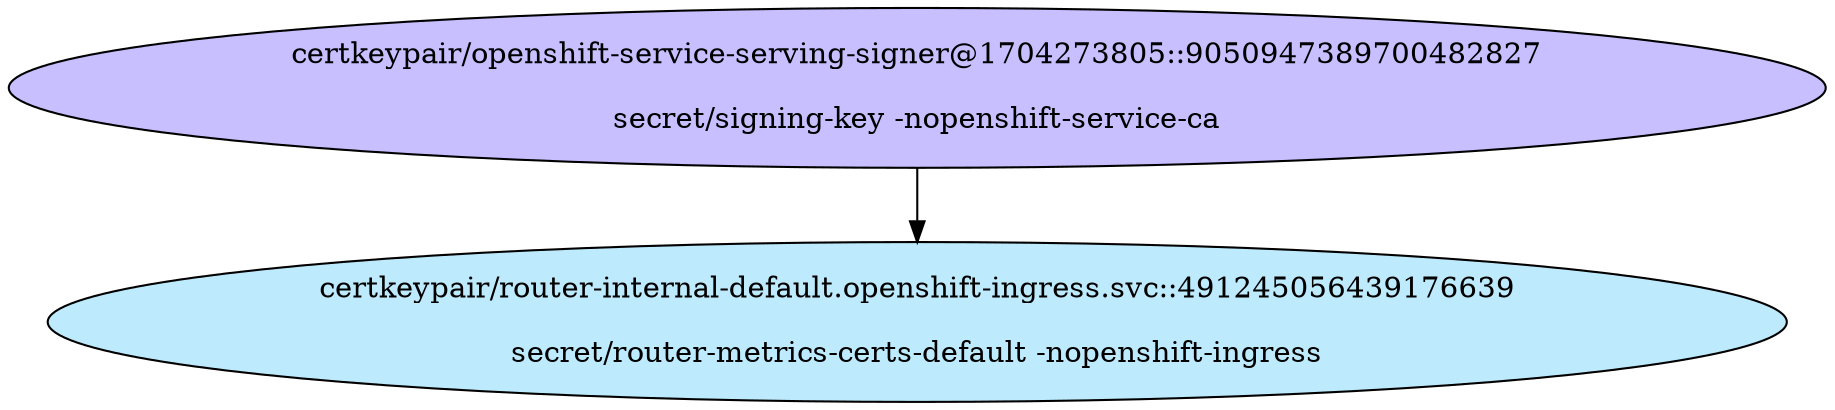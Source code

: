 digraph "Local Certificate" {
  // Node definitions.
  1 [
    label="certkeypair/openshift-service-serving-signer@1704273805::9050947389700482827\n\nsecret/signing-key -nopenshift-service-ca\n"
    style=filled
    fillcolor="#c7bfff"
  ];
  47 [
    label="certkeypair/router-internal-default.openshift-ingress.svc::491245056439176639\n\nsecret/router-metrics-certs-default -nopenshift-ingress\n"
    style=filled
    fillcolor="#bdebfd"
  ];

  // Edge definitions.
  1 -> 47;
}